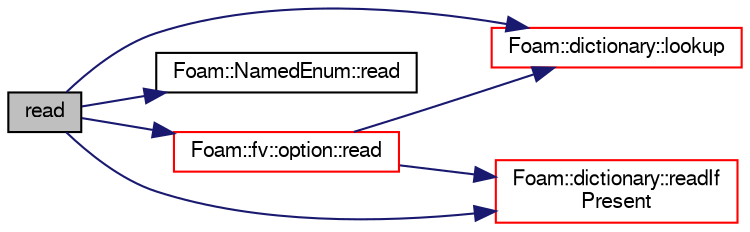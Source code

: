 digraph "read"
{
  bgcolor="transparent";
  edge [fontname="FreeSans",fontsize="10",labelfontname="FreeSans",labelfontsize="10"];
  node [fontname="FreeSans",fontsize="10",shape=record];
  rankdir="LR";
  Node367 [label="read",height=0.2,width=0.4,color="black", fillcolor="grey75", style="filled", fontcolor="black"];
  Node367 -> Node368 [color="midnightblue",fontsize="10",style="solid",fontname="FreeSans"];
  Node368 [label="Foam::dictionary::lookup",height=0.2,width=0.4,color="red",URL="$a26014.html#a6a0727fa523e48977e27348663def509",tooltip="Find and return an entry data stream. "];
  Node367 -> Node608 [color="midnightblue",fontsize="10",style="solid",fontname="FreeSans"];
  Node608 [label="Foam::NamedEnum::read",height=0.2,width=0.4,color="black",URL="$a25998.html#a23940971225b67efe40f10dda5d9f201",tooltip="Read a word from Istream and return the corresponding. "];
  Node367 -> Node670 [color="midnightblue",fontsize="10",style="solid",fontname="FreeSans"];
  Node670 [label="Foam::fv::option::read",height=0.2,width=0.4,color="red",URL="$a23446.html#a6ce0c64db98eb6144d363dbfc86104eb",tooltip="Read source dictionary. "];
  Node670 -> Node368 [color="midnightblue",fontsize="10",style="solid",fontname="FreeSans"];
  Node670 -> Node609 [color="midnightblue",fontsize="10",style="solid",fontname="FreeSans"];
  Node609 [label="Foam::dictionary::readIf\lPresent",height=0.2,width=0.4,color="red",URL="$a26014.html#ad4bd008e6ee208313f2c3a963ee1170d",tooltip="Find an entry if present, and assign to T. "];
  Node367 -> Node609 [color="midnightblue",fontsize="10",style="solid",fontname="FreeSans"];
}
